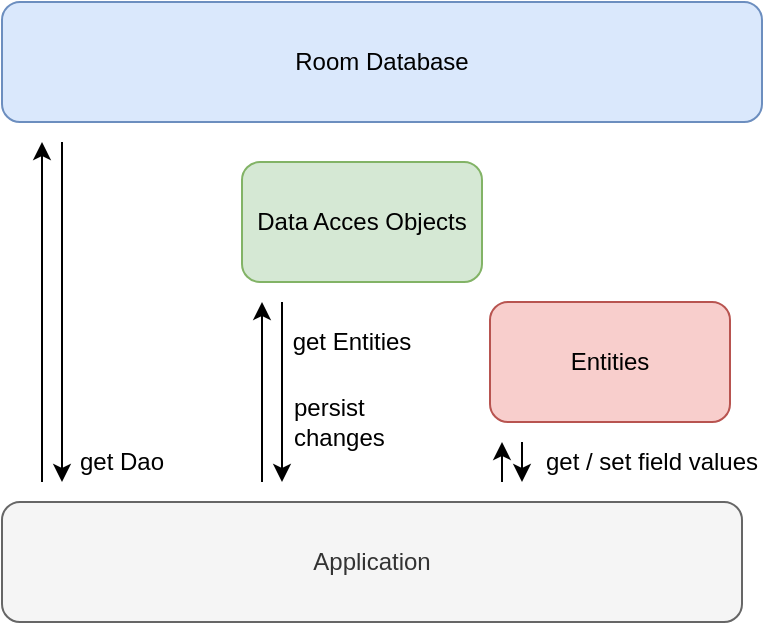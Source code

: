 <mxfile version="12.8.6" type="device"><diagram id="55yUj0RdMOYDr-4IfLDP" name="Page-1"><mxGraphModel dx="981" dy="530" grid="1" gridSize="10" guides="1" tooltips="1" connect="1" arrows="1" fold="1" page="1" pageScale="1" pageWidth="827" pageHeight="1169" math="0" shadow="0"><root><mxCell id="0"/><mxCell id="1" parent="0"/><mxCell id="9bShxrqrcZ8tkaTJhib9-1" value="Room Database" style="rounded=1;whiteSpace=wrap;html=1;fillColor=#dae8fc;strokeColor=#6c8ebf;" vertex="1" parent="1"><mxGeometry x="170" y="60" width="380" height="60" as="geometry"/></mxCell><mxCell id="9bShxrqrcZ8tkaTJhib9-2" value="Application" style="rounded=1;whiteSpace=wrap;html=1;fillColor=#f5f5f5;strokeColor=#666666;fontColor=#333333;" vertex="1" parent="1"><mxGeometry x="170" y="310" width="370" height="60" as="geometry"/></mxCell><mxCell id="9bShxrqrcZ8tkaTJhib9-3" value="Data Acces Objects" style="rounded=1;whiteSpace=wrap;html=1;fillColor=#d5e8d4;strokeColor=#82b366;" vertex="1" parent="1"><mxGeometry x="290" y="140" width="120" height="60" as="geometry"/></mxCell><mxCell id="9bShxrqrcZ8tkaTJhib9-4" value="Entities" style="rounded=1;whiteSpace=wrap;html=1;fillColor=#f8cecc;strokeColor=#b85450;" vertex="1" parent="1"><mxGeometry x="414" y="210" width="120" height="60" as="geometry"/></mxCell><mxCell id="9bShxrqrcZ8tkaTJhib9-5" value="" style="endArrow=classic;html=1;" edge="1" parent="1"><mxGeometry width="50" height="50" relative="1" as="geometry"><mxPoint x="190" y="300" as="sourcePoint"/><mxPoint x="190" y="130" as="targetPoint"/></mxGeometry></mxCell><mxCell id="9bShxrqrcZ8tkaTJhib9-6" value="" style="endArrow=classic;html=1;" edge="1" parent="1"><mxGeometry width="50" height="50" relative="1" as="geometry"><mxPoint x="200" y="130" as="sourcePoint"/><mxPoint x="200" y="300" as="targetPoint"/></mxGeometry></mxCell><mxCell id="9bShxrqrcZ8tkaTJhib9-7" value="" style="endArrow=classic;html=1;" edge="1" parent="1"><mxGeometry width="50" height="50" relative="1" as="geometry"><mxPoint x="300" y="300" as="sourcePoint"/><mxPoint x="300" y="210" as="targetPoint"/></mxGeometry></mxCell><mxCell id="9bShxrqrcZ8tkaTJhib9-8" value="" style="endArrow=classic;html=1;" edge="1" parent="1"><mxGeometry width="50" height="50" relative="1" as="geometry"><mxPoint x="310" y="210" as="sourcePoint"/><mxPoint x="310" y="300" as="targetPoint"/></mxGeometry></mxCell><mxCell id="9bShxrqrcZ8tkaTJhib9-9" value="" style="endArrow=classic;html=1;" edge="1" parent="1"><mxGeometry width="50" height="50" relative="1" as="geometry"><mxPoint x="420" y="300" as="sourcePoint"/><mxPoint x="420" y="280" as="targetPoint"/></mxGeometry></mxCell><mxCell id="9bShxrqrcZ8tkaTJhib9-10" value="" style="endArrow=classic;html=1;" edge="1" parent="1"><mxGeometry width="50" height="50" relative="1" as="geometry"><mxPoint x="430" y="280" as="sourcePoint"/><mxPoint x="430" y="300" as="targetPoint"/></mxGeometry></mxCell><mxCell id="9bShxrqrcZ8tkaTJhib9-11" value="get Entities" style="text;html=1;strokeColor=none;fillColor=none;align=center;verticalAlign=middle;whiteSpace=wrap;rounded=0;" vertex="1" parent="1"><mxGeometry x="310" y="220" width="70" height="20" as="geometry"/></mxCell><mxCell id="9bShxrqrcZ8tkaTJhib9-12" value="get / set field values" style="text;html=1;strokeColor=none;fillColor=none;align=center;verticalAlign=middle;whiteSpace=wrap;rounded=0;" vertex="1" parent="1"><mxGeometry x="440" y="280" width="110" height="20" as="geometry"/></mxCell><mxCell id="9bShxrqrcZ8tkaTJhib9-14" value="get Dao" style="text;html=1;strokeColor=none;fillColor=none;align=center;verticalAlign=middle;whiteSpace=wrap;rounded=0;" vertex="1" parent="1"><mxGeometry x="200" y="280" width="60" height="20" as="geometry"/></mxCell><mxCell id="9bShxrqrcZ8tkaTJhib9-15" value="&lt;div align=&quot;left&quot;&gt;persist changes&lt;br&gt;&lt;/div&gt;" style="text;html=1;strokeColor=none;fillColor=none;align=center;verticalAlign=middle;whiteSpace=wrap;rounded=0;" vertex="1" parent="1"><mxGeometry x="315" y="260" width="70" height="20" as="geometry"/></mxCell></root></mxGraphModel></diagram></mxfile>